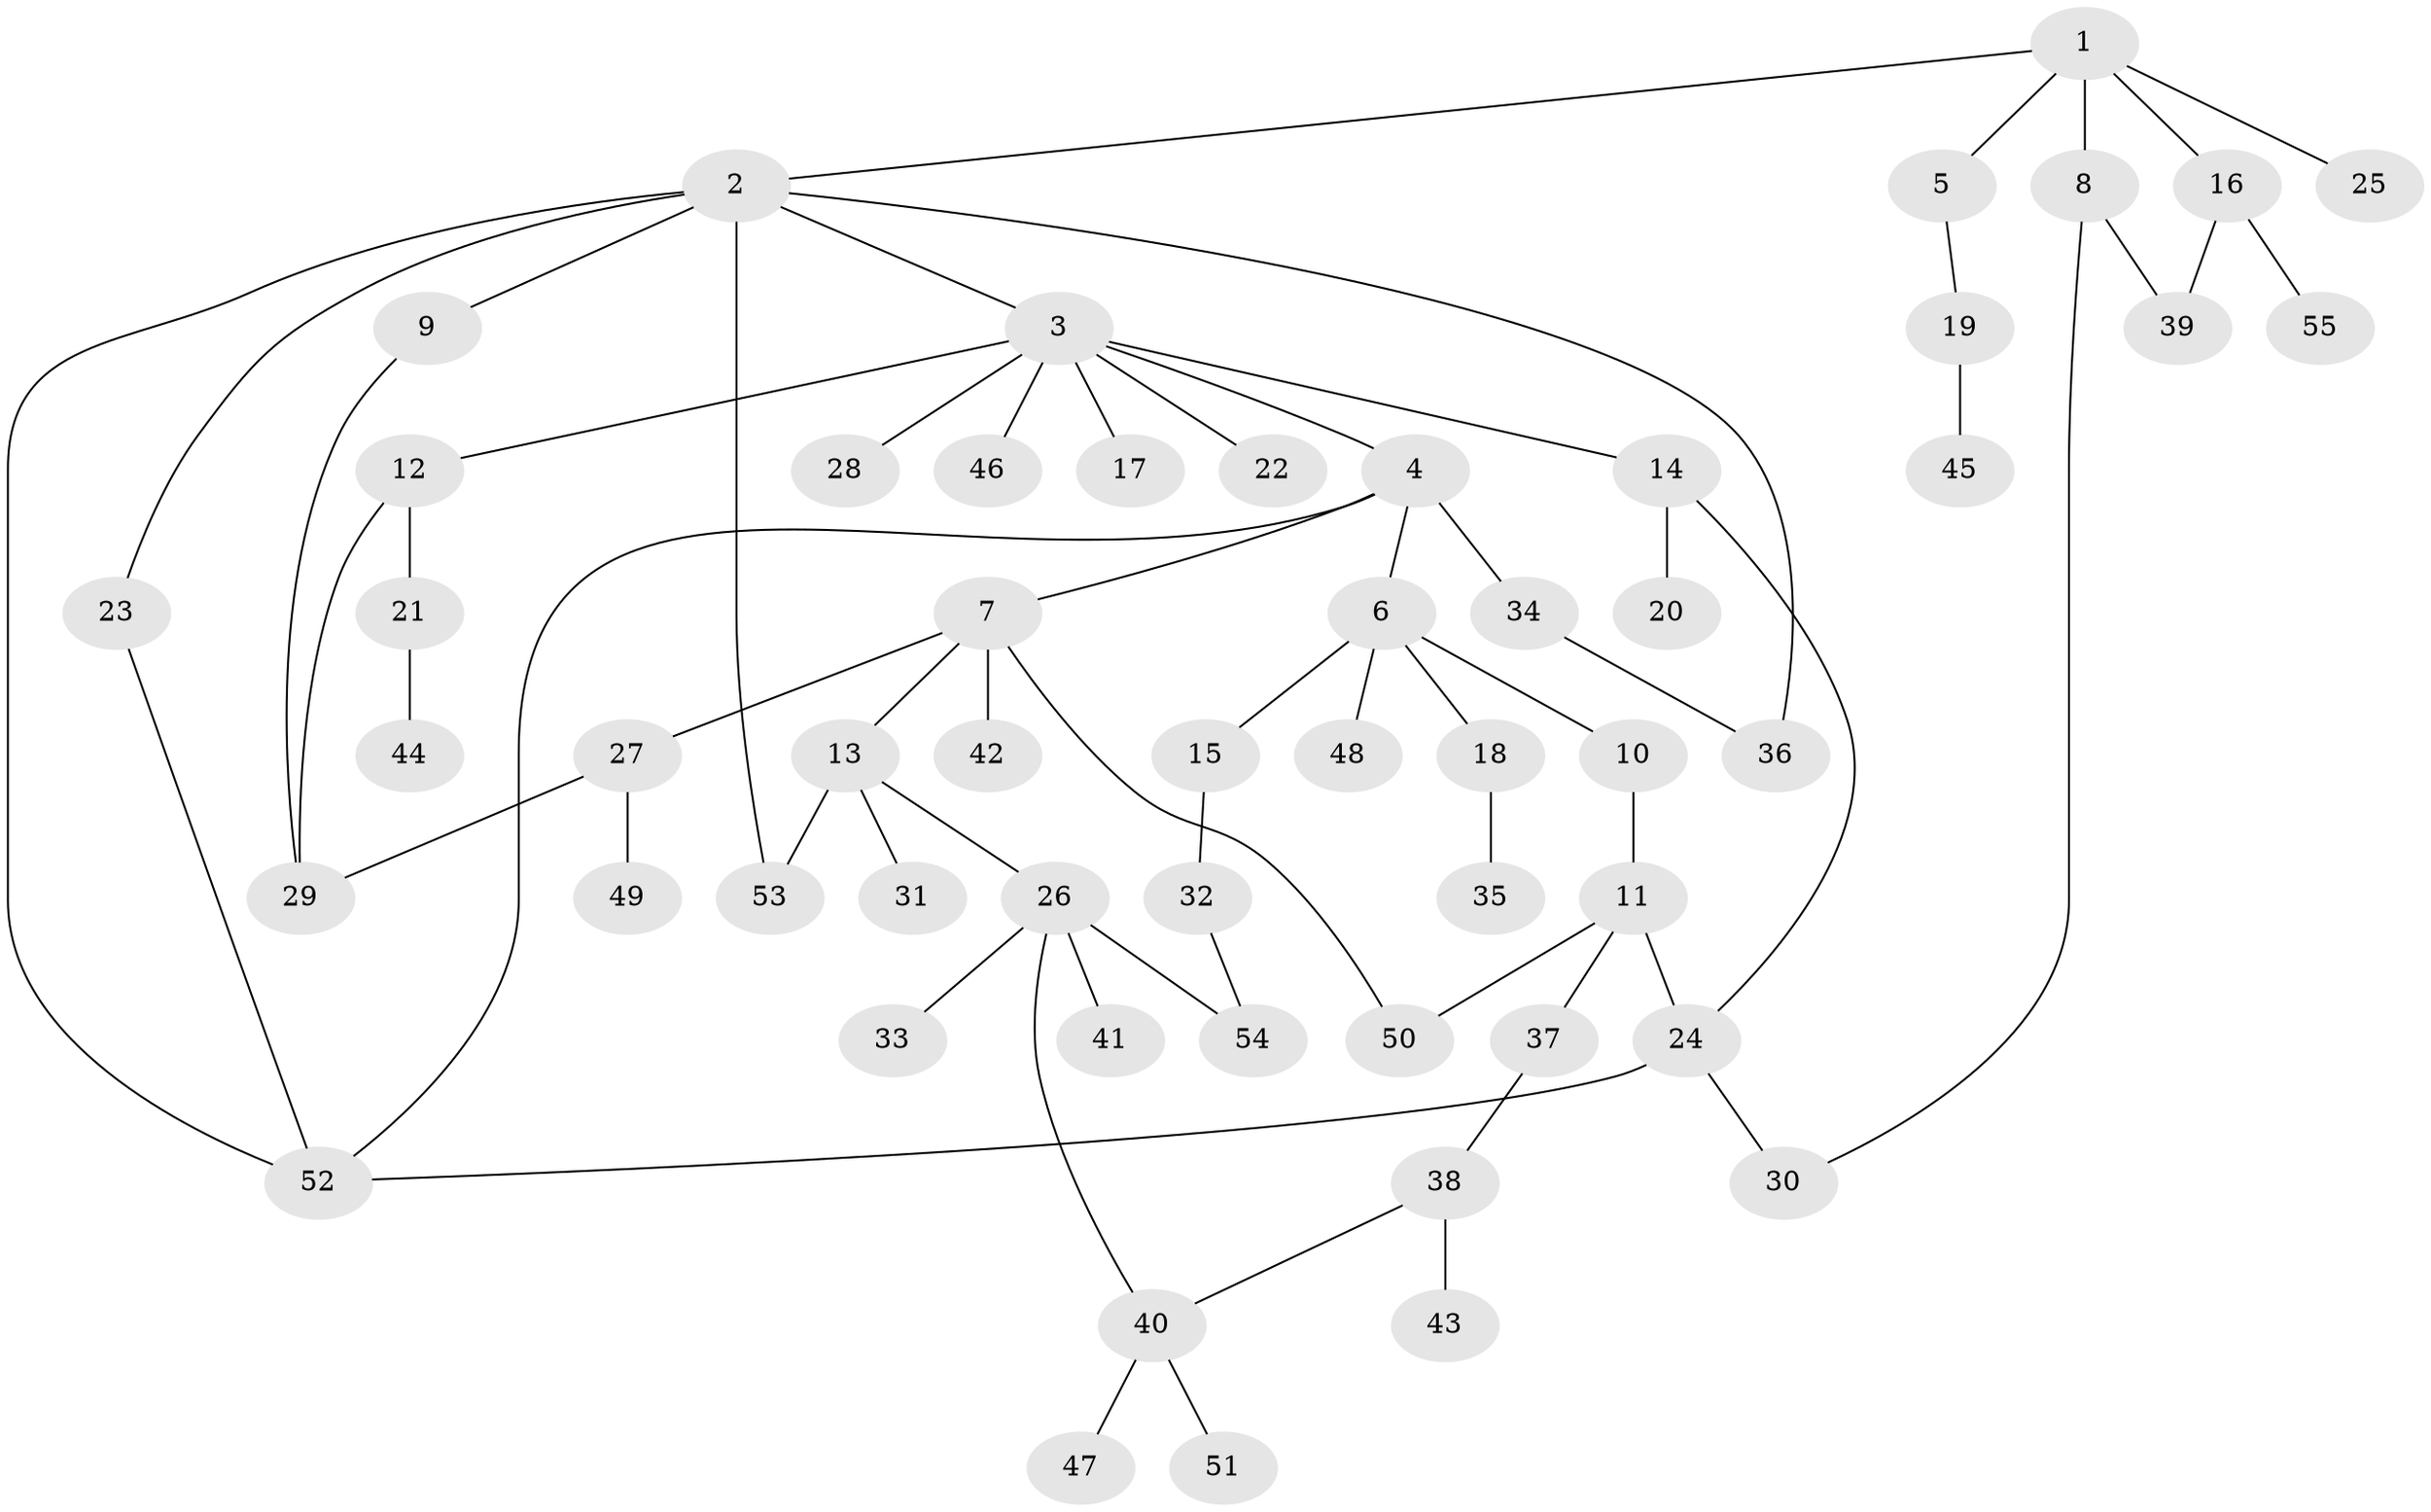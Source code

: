 // coarse degree distribution, {5: 0.05263157894736842, 7: 0.10526315789473684, 4: 0.13157894736842105, 3: 0.07894736842105263, 2: 0.23684210526315788, 1: 0.39473684210526316}
// Generated by graph-tools (version 1.1) at 2025/23/03/03/25 07:23:33]
// undirected, 55 vertices, 67 edges
graph export_dot {
graph [start="1"]
  node [color=gray90,style=filled];
  1;
  2;
  3;
  4;
  5;
  6;
  7;
  8;
  9;
  10;
  11;
  12;
  13;
  14;
  15;
  16;
  17;
  18;
  19;
  20;
  21;
  22;
  23;
  24;
  25;
  26;
  27;
  28;
  29;
  30;
  31;
  32;
  33;
  34;
  35;
  36;
  37;
  38;
  39;
  40;
  41;
  42;
  43;
  44;
  45;
  46;
  47;
  48;
  49;
  50;
  51;
  52;
  53;
  54;
  55;
  1 -- 2;
  1 -- 5;
  1 -- 8;
  1 -- 16;
  1 -- 25;
  2 -- 3;
  2 -- 9;
  2 -- 23;
  2 -- 36;
  2 -- 53;
  2 -- 52;
  3 -- 4;
  3 -- 12;
  3 -- 14;
  3 -- 17;
  3 -- 22;
  3 -- 28;
  3 -- 46;
  4 -- 6;
  4 -- 7;
  4 -- 34;
  4 -- 52;
  5 -- 19;
  6 -- 10;
  6 -- 15;
  6 -- 18;
  6 -- 48;
  7 -- 13;
  7 -- 27;
  7 -- 42;
  7 -- 50;
  8 -- 30;
  8 -- 39;
  9 -- 29;
  10 -- 11;
  11 -- 24;
  11 -- 37;
  11 -- 50;
  12 -- 21;
  12 -- 29;
  13 -- 26;
  13 -- 31;
  13 -- 53;
  14 -- 20;
  14 -- 24;
  15 -- 32;
  16 -- 39;
  16 -- 55;
  18 -- 35;
  19 -- 45;
  21 -- 44;
  23 -- 52;
  24 -- 52;
  24 -- 30;
  26 -- 33;
  26 -- 40;
  26 -- 41;
  26 -- 54;
  27 -- 49;
  27 -- 29;
  32 -- 54;
  34 -- 36;
  37 -- 38;
  38 -- 43;
  38 -- 40;
  40 -- 47;
  40 -- 51;
}
